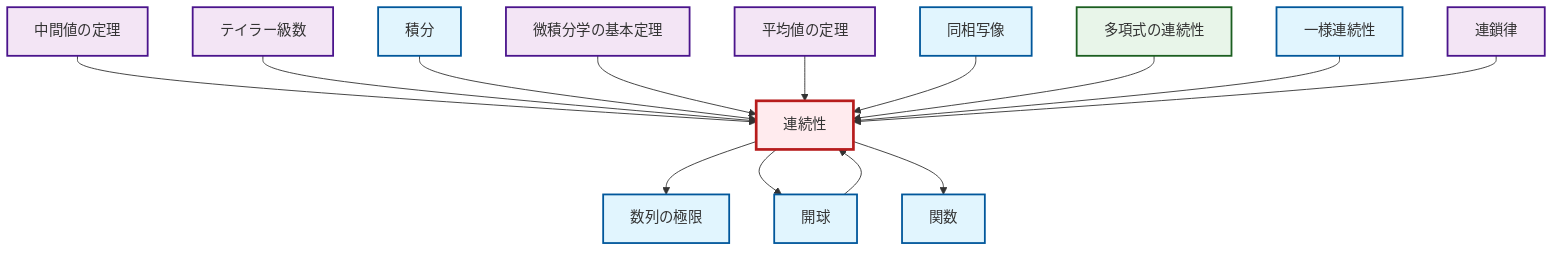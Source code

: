 graph TD
    classDef definition fill:#e1f5fe,stroke:#01579b,stroke-width:2px
    classDef theorem fill:#f3e5f5,stroke:#4a148c,stroke-width:2px
    classDef axiom fill:#fff3e0,stroke:#e65100,stroke-width:2px
    classDef example fill:#e8f5e9,stroke:#1b5e20,stroke-width:2px
    classDef current fill:#ffebee,stroke:#b71c1c,stroke-width:3px
    thm-fundamental-calculus["微積分学の基本定理"]:::theorem
    ex-polynomial-continuity["多項式の連続性"]:::example
    def-uniform-continuity["一様連続性"]:::definition
    thm-taylor-series["テイラー級数"]:::theorem
    def-continuity["連続性"]:::definition
    thm-mean-value["平均値の定理"]:::theorem
    def-integral["積分"]:::definition
    def-function["関数"]:::definition
    def-open-ball["開球"]:::definition
    thm-chain-rule["連鎖律"]:::theorem
    def-limit["数列の極限"]:::definition
    thm-intermediate-value["中間値の定理"]:::theorem
    def-homeomorphism["同相写像"]:::definition
    thm-intermediate-value --> def-continuity
    thm-taylor-series --> def-continuity
    def-integral --> def-continuity
    def-continuity --> def-limit
    def-continuity --> def-open-ball
    thm-fundamental-calculus --> def-continuity
    thm-mean-value --> def-continuity
    def-continuity --> def-function
    def-homeomorphism --> def-continuity
    ex-polynomial-continuity --> def-continuity
    def-uniform-continuity --> def-continuity
    def-open-ball --> def-continuity
    thm-chain-rule --> def-continuity
    class def-continuity current